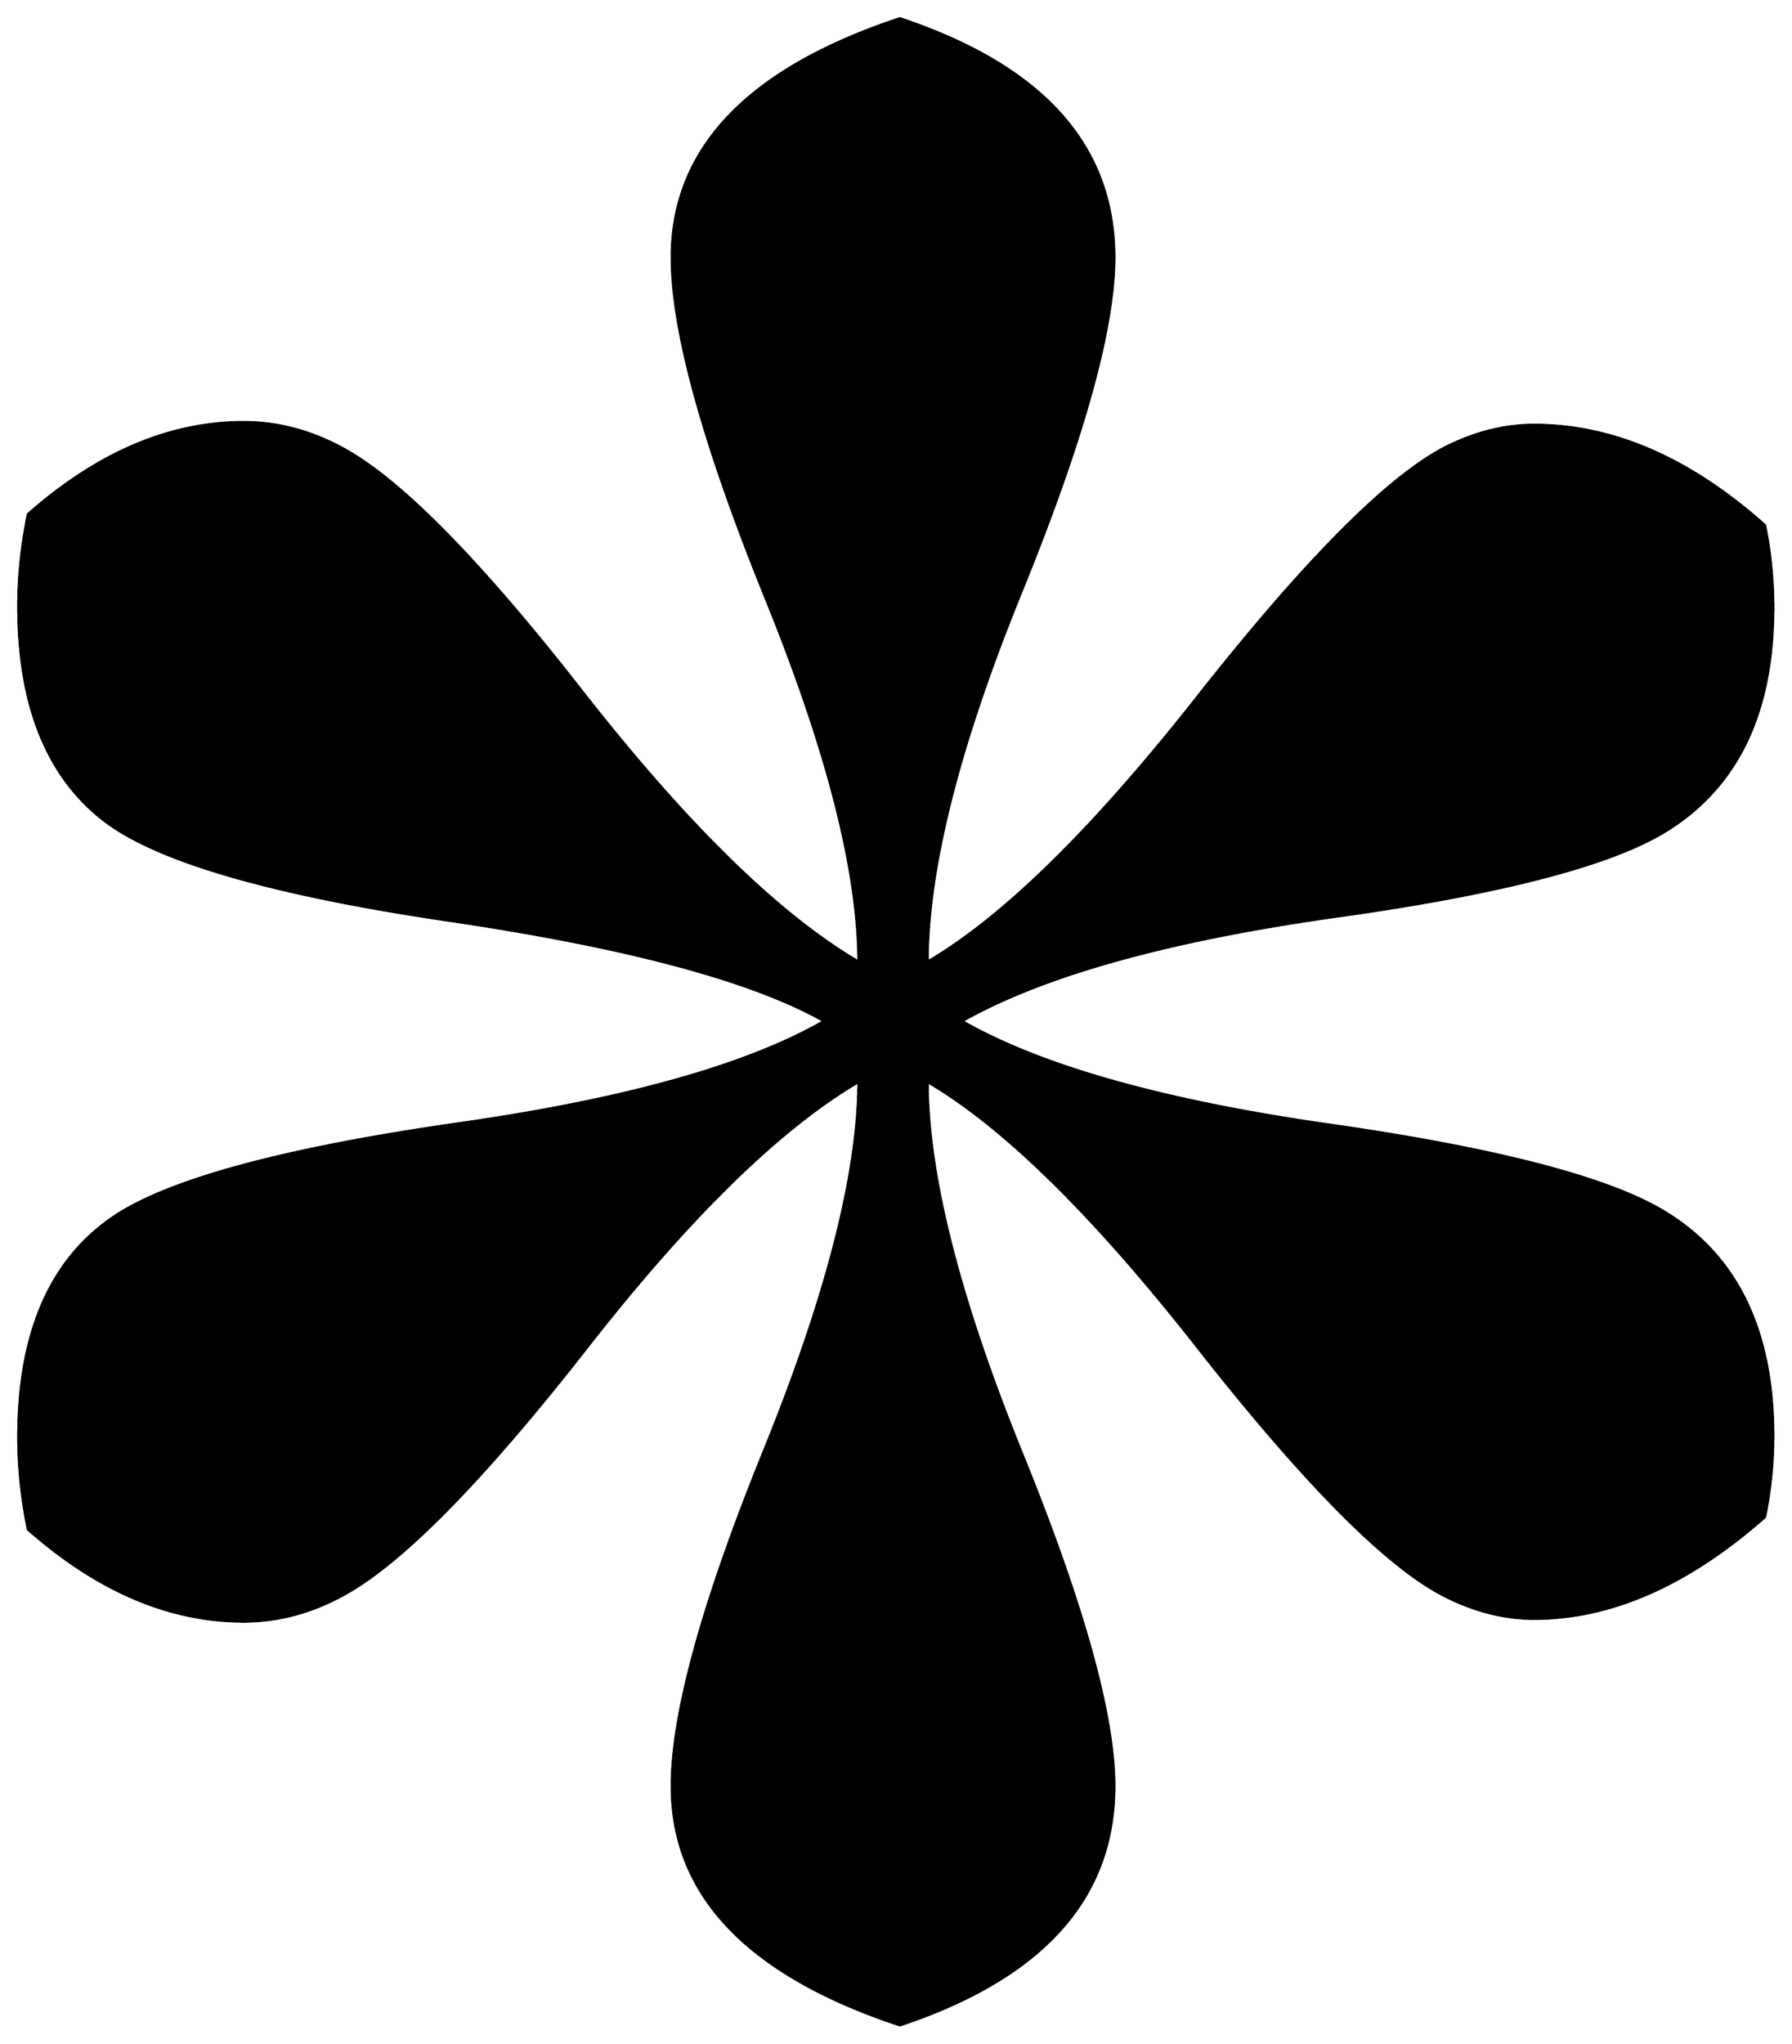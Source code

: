 


\begin{tikzpicture}[y=0.80pt, x=0.80pt, yscale=-1.0, xscale=1.0, inner sep=0pt, outer sep=0pt]
\begin{scope}[shift={(100.0,1829.0)},nonzero rule]
  \path[draw=.,fill=.,line width=1.600pt] (1365.0,-404.0) ..
    controls (1365.0,-384.0) and (1363.0,-364.333) ..
    (1359.0,-345.0) .. controls (1303.0,-295.667) and
    (1247.0,-271.0) .. (1191.0,-271.0) .. controls
    (1169.0,-271.0) and (1147.0,-276.667) .. (1125.0,-288.0) ..
    controls (1083.667,-309.333) and (1024.667,-368.667) ..
    (948.0,-466.0) .. controls (871.333,-564.0) and (805.0,-629.333)
    .. (749.0,-662.0) .. controls (749.0,-594.667) and
    (771.667,-505.0) .. (817.0,-393.0) .. controls (862.333,-281.667)
    and (885.0,-200.333) .. (885.0,-149.0) .. controls
    (885.0,-67.667) and (833.0,-9.667) .. (729.0,25.0) .. controls
    (618.333,-11.667) and (563.0,-69.667) .. (563.0,-149.0) ..
    controls (563.0,-201.667) and (585.667,-283.667) .. (631.0,-395.0)
    .. controls (676.333,-507.0) and (699.0,-596.0) ..
    (699.0,-662.0) .. controls (641.0,-628.0) and (574.333,-562.667)
    .. (499.0,-466.0) .. controls (423.667,-370.0) and
    (365.0,-310.667) .. (323.0,-288.0) .. controls (299.667,-275.333)
    and (275.667,-269.0) .. (251.0,-269.0) .. controls
    (197.0,-269.0) and (144.667,-291.333) .. (94.0,-336.0) ..
    controls (89.333,-358.667) and (87.0,-381.0) .. (87.0,-403.0) ..
    controls (87.0,-481.667) and (112.0,-536.333) .. (162.0,-567.0)
    .. controls (204.0,-592.333) and (285.0,-613.667) ..
    (405.0,-631.0) .. controls (527.667,-648.333) and (617.333,-673.333)
    .. (674.0,-706.0) .. controls (621.333,-736.0) and
    (528.667,-760.667) .. (396.0,-780.0) .. controls (271.333,-798.667)
    and (189.667,-822.333) .. (151.0,-851.0) .. controls
    (108.333,-883.0) and (87.0,-935.333) .. (87.0,-1008.0) ..
    controls (87.0,-1030.0) and (89.333,-1052.333) .. (94.0,-1075.0)
    .. controls (144.667,-1119.667) and (197.0,-1142.0) ..
    (251.0,-1142.0) .. controls (275.667,-1142.0) and
    (299.667,-1135.667) .. (323.0,-1123.0) .. controls
    (365.0,-1100.333) and (423.667,-1040.667) .. (499.0,-944.0) ..
    controls (574.333,-848.0) and (641.0,-783.0) .. (699.0,-749.0)
    .. controls (699.0,-815.0) and (676.333,-903.667) ..
    (631.0,-1015.0) .. controls (585.667,-1127.0) and
    (563.0,-1209.333) .. (563.0,-1262.0) .. controls
    (563.0,-1341.333) and (618.333,-1399.333) .. (729.0,-1436.0) ..
    controls (833.0,-1401.333) and (885.0,-1343.333) ..
    (885.0,-1262.0) .. controls (885.0,-1210.667) and
    (862.333,-1129.333) .. (817.0,-1018.0) .. controls
    (771.667,-906.667) and (749.0,-817.0) .. (749.0,-749.0) ..
    controls (805.0,-781.667) and (871.667,-847.333) .. (949.0,-946.0)
    .. controls (1025.0,-1042.0) and (1083.667,-1101.0) ..
    (1125.0,-1123.0) .. controls (1147.0,-1134.333) and
    (1169.0,-1140.0) .. (1191.0,-1140.0) .. controls
    (1248.333,-1140.0) and (1304.333,-1115.667) .. (1359.0,-1067.0) ..
    controls (1363.0,-1047.667) and (1365.0,-1027.667) ..
    (1365.0,-1007.0) .. controls (1365.0,-930.333) and
    (1338.667,-876.0) .. (1286.0,-844.0) .. controls
    (1245.333,-819.333) and (1165.0,-798.667) .. (1045.0,-782.0) ..
    controls (923.0,-764.667) and (832.667,-739.333) .. (774.0,-706.0)
    .. controls (832.0,-672.667) and (922.333,-647.333) ..
    (1045.0,-630.0) .. controls (1165.0,-612.667) and
    (1245.333,-591.667) .. (1286.0,-567.0) .. controls
    (1338.667,-535.0) and (1365.0,-480.667) .. (1365.0,-404.0) --
    cycle;
\end{scope}

\end{tikzpicture}

